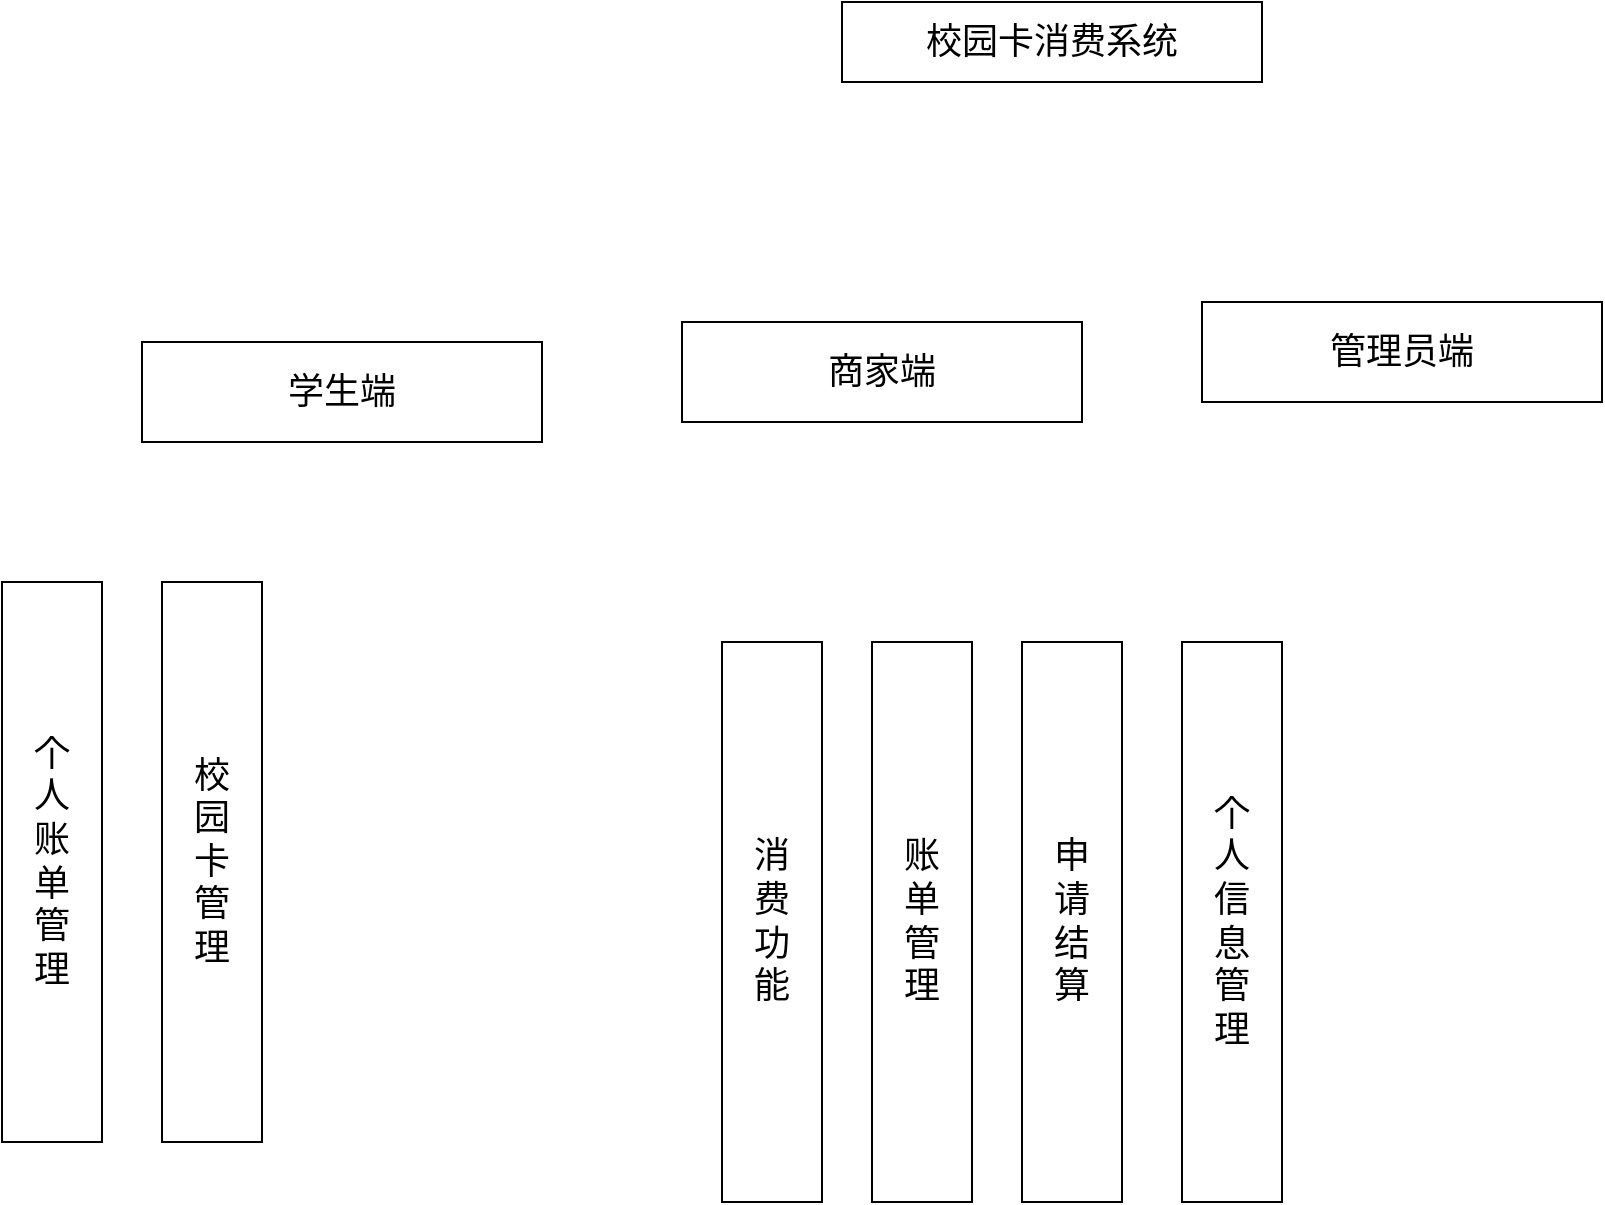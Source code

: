 <mxfile version="24.7.17">
  <diagram name="第 1 页" id="1MPLirsyb31TVWuoA-Fw">
    <mxGraphModel dx="910" dy="680" grid="1" gridSize="10" guides="1" tooltips="1" connect="1" arrows="1" fold="1" page="1" pageScale="1" pageWidth="1169" pageHeight="827" math="0" shadow="0">
      <root>
        <mxCell id="0" />
        <mxCell id="1" parent="0" />
        <mxCell id="hU0VcLqPgMdj1I9FgmET-2" value="&lt;font style=&quot;font-size: 18px;&quot;&gt;校园卡消费系统&lt;/font&gt;" style="rounded=0;whiteSpace=wrap;html=1;" vertex="1" parent="1">
          <mxGeometry x="480" y="140" width="210" height="40" as="geometry" />
        </mxCell>
        <mxCell id="hU0VcLqPgMdj1I9FgmET-3" value="&lt;font style=&quot;font-size: 18px;&quot;&gt;学生端&lt;/font&gt;" style="rounded=0;whiteSpace=wrap;html=1;" vertex="1" parent="1">
          <mxGeometry x="130" y="310" width="200" height="50" as="geometry" />
        </mxCell>
        <mxCell id="hU0VcLqPgMdj1I9FgmET-4" value="&lt;font style=&quot;font-size: 18px;&quot;&gt;商家端&lt;/font&gt;" style="rounded=0;whiteSpace=wrap;html=1;" vertex="1" parent="1">
          <mxGeometry x="400" y="300" width="200" height="50" as="geometry" />
        </mxCell>
        <mxCell id="hU0VcLqPgMdj1I9FgmET-5" value="&lt;font style=&quot;font-size: 18px;&quot;&gt;管理员端&lt;/font&gt;" style="rounded=0;whiteSpace=wrap;html=1;" vertex="1" parent="1">
          <mxGeometry x="660" y="290" width="200" height="50" as="geometry" />
        </mxCell>
        <mxCell id="hU0VcLqPgMdj1I9FgmET-7" value="&lt;font style=&quot;font-size: 18px;&quot;&gt;消&lt;/font&gt;&lt;div&gt;&lt;font style=&quot;font-size: 18px;&quot;&gt;费&lt;/font&gt;&lt;/div&gt;&lt;div&gt;&lt;font style=&quot;font-size: 18px;&quot;&gt;功&lt;/font&gt;&lt;/div&gt;&lt;div&gt;&lt;font style=&quot;font-size: 18px;&quot;&gt;能&lt;/font&gt;&lt;/div&gt;" style="rounded=0;whiteSpace=wrap;html=1;" vertex="1" parent="1">
          <mxGeometry x="420" y="460" width="50" height="280" as="geometry" />
        </mxCell>
        <mxCell id="hU0VcLqPgMdj1I9FgmET-8" value="&lt;span style=&quot;font-size: 18px;&quot;&gt;账&lt;/span&gt;&lt;div&gt;&lt;span style=&quot;font-size: 18px;&quot;&gt;单&lt;/span&gt;&lt;/div&gt;&lt;div&gt;&lt;span style=&quot;font-size: 18px;&quot;&gt;管&lt;/span&gt;&lt;/div&gt;&lt;div&gt;&lt;span style=&quot;font-size: 18px;&quot;&gt;理&lt;/span&gt;&lt;/div&gt;" style="rounded=0;whiteSpace=wrap;html=1;" vertex="1" parent="1">
          <mxGeometry x="495" y="460" width="50" height="280" as="geometry" />
        </mxCell>
        <mxCell id="hU0VcLqPgMdj1I9FgmET-9" value="&lt;span style=&quot;font-size: 18px;&quot;&gt;申&lt;/span&gt;&lt;div&gt;&lt;span style=&quot;font-size: 18px;&quot;&gt;请&lt;/span&gt;&lt;/div&gt;&lt;div&gt;&lt;span style=&quot;font-size: 18px;&quot;&gt;结&lt;/span&gt;&lt;/div&gt;&lt;div&gt;&lt;span style=&quot;font-size: 18px;&quot;&gt;算&lt;/span&gt;&lt;/div&gt;" style="rounded=0;whiteSpace=wrap;html=1;" vertex="1" parent="1">
          <mxGeometry x="570" y="460" width="50" height="280" as="geometry" />
        </mxCell>
        <mxCell id="hU0VcLqPgMdj1I9FgmET-10" value="&lt;span style=&quot;font-size: 18px;&quot;&gt;个&lt;/span&gt;&lt;div&gt;&lt;span style=&quot;font-size: 18px;&quot;&gt;人&lt;/span&gt;&lt;/div&gt;&lt;div&gt;&lt;span style=&quot;font-size: 18px;&quot;&gt;信&lt;/span&gt;&lt;/div&gt;&lt;div&gt;&lt;span style=&quot;font-size: 18px;&quot;&gt;息&lt;/span&gt;&lt;/div&gt;&lt;div&gt;&lt;span style=&quot;font-size: 18px;&quot;&gt;管&lt;/span&gt;&lt;/div&gt;&lt;div&gt;&lt;span style=&quot;font-size: 18px;&quot;&gt;理&lt;/span&gt;&lt;/div&gt;" style="rounded=0;whiteSpace=wrap;html=1;" vertex="1" parent="1">
          <mxGeometry x="650" y="460" width="50" height="280" as="geometry" />
        </mxCell>
        <mxCell id="hU0VcLqPgMdj1I9FgmET-11" value="&lt;span style=&quot;font-size: 18px;&quot;&gt;个&lt;/span&gt;&lt;div&gt;&lt;span style=&quot;font-size: 18px;&quot;&gt;人&lt;/span&gt;&lt;div&gt;&lt;span style=&quot;font-size: 18px;&quot;&gt;账&lt;/span&gt;&lt;div&gt;&lt;span style=&quot;font-size: 18px;&quot;&gt;单&lt;/span&gt;&lt;/div&gt;&lt;div&gt;&lt;span style=&quot;font-size: 18px;&quot;&gt;管&lt;/span&gt;&lt;/div&gt;&lt;div&gt;&lt;span style=&quot;font-size: 18px;&quot;&gt;理&lt;/span&gt;&lt;/div&gt;&lt;/div&gt;&lt;/div&gt;" style="rounded=0;whiteSpace=wrap;html=1;" vertex="1" parent="1">
          <mxGeometry x="60" y="430" width="50" height="280" as="geometry" />
        </mxCell>
        <mxCell id="hU0VcLqPgMdj1I9FgmET-12" value="&lt;span style=&quot;font-size: 18px;&quot;&gt;校&lt;/span&gt;&lt;div&gt;&lt;span style=&quot;font-size: 18px;&quot;&gt;园&lt;/span&gt;&lt;/div&gt;&lt;div&gt;&lt;span style=&quot;font-size: 18px;&quot;&gt;卡&lt;/span&gt;&lt;/div&gt;&lt;div&gt;&lt;span style=&quot;font-size: 18px;&quot;&gt;管&lt;/span&gt;&lt;/div&gt;&lt;div&gt;&lt;span style=&quot;font-size: 18px;&quot;&gt;理&lt;/span&gt;&lt;/div&gt;" style="rounded=0;whiteSpace=wrap;html=1;" vertex="1" parent="1">
          <mxGeometry x="140" y="430" width="50" height="280" as="geometry" />
        </mxCell>
      </root>
    </mxGraphModel>
  </diagram>
</mxfile>
